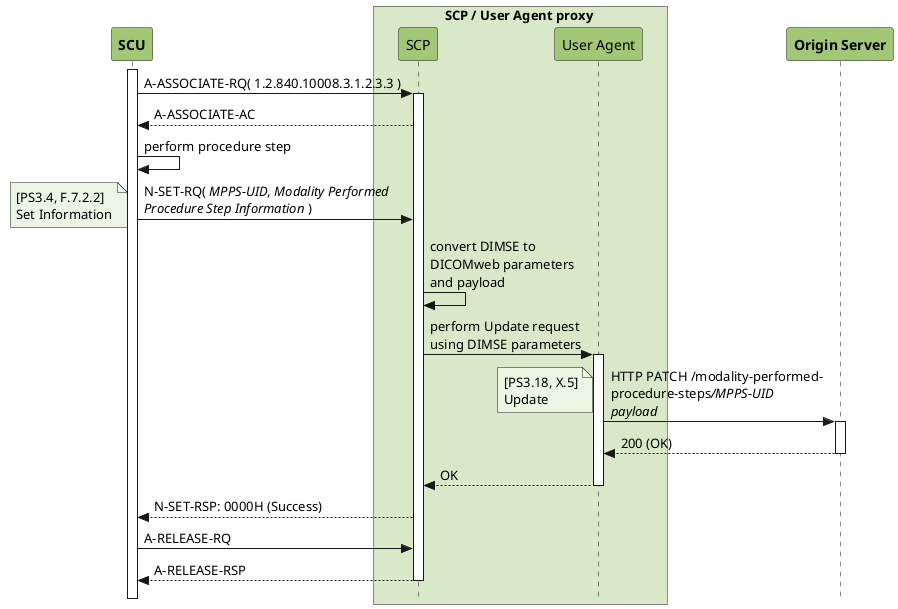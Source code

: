 @startuml SCP-UA Proxy
!pragma teoz true
skinparam style strictuml
hide footbox

participant "**SCU**" as SCU #a2c777
box SCP / User Agent proxy #d9e8c8
  participant "SCP" as SCP #a2c777
  participant "User Agent" as UA #a2c777
end box
participant "**Origin Server**" as OS #a2c777

activate SCU
SCU -> SCP: A-ASSOCIATE-RQ( 1.2.840.10008.3.1.2.3.3 )
activate SCP
SCU <-- SCP: A-ASSOCIATE-AC
SCU -> SCU: perform procedure step
SCU -> SCP: N-SET-RQ( //MPPS-UID//, //Modality Performed//\n//Procedure Step Information// )
note left #ecf4e4: [PS3.4, F.7.2.2]\nSet Information
SCP -> SCP: convert DIMSE to\nDICOMweb parameters\nand payload
SCP -> UA: perform Update request\nusing DIMSE parameters
activate UA
UA -> OS: HTTP PATCH /modality-performed-\nprocedure-steps///MPPS-UID//\n//payload//
activate OS
note left #ecf4e4: [PS3.18, X.5]\nUpdate
UA <-- OS: 200 (OK)
deactivate OS
SCP <-- UA: OK
deactivate UA
SCU <-- SCP: N-SET-RSP: 0000H (Success)
SCU -> SCP: A-RELEASE-RQ
SCU <-- SCP: A-RELEASE-RSP
deactivate SCP
